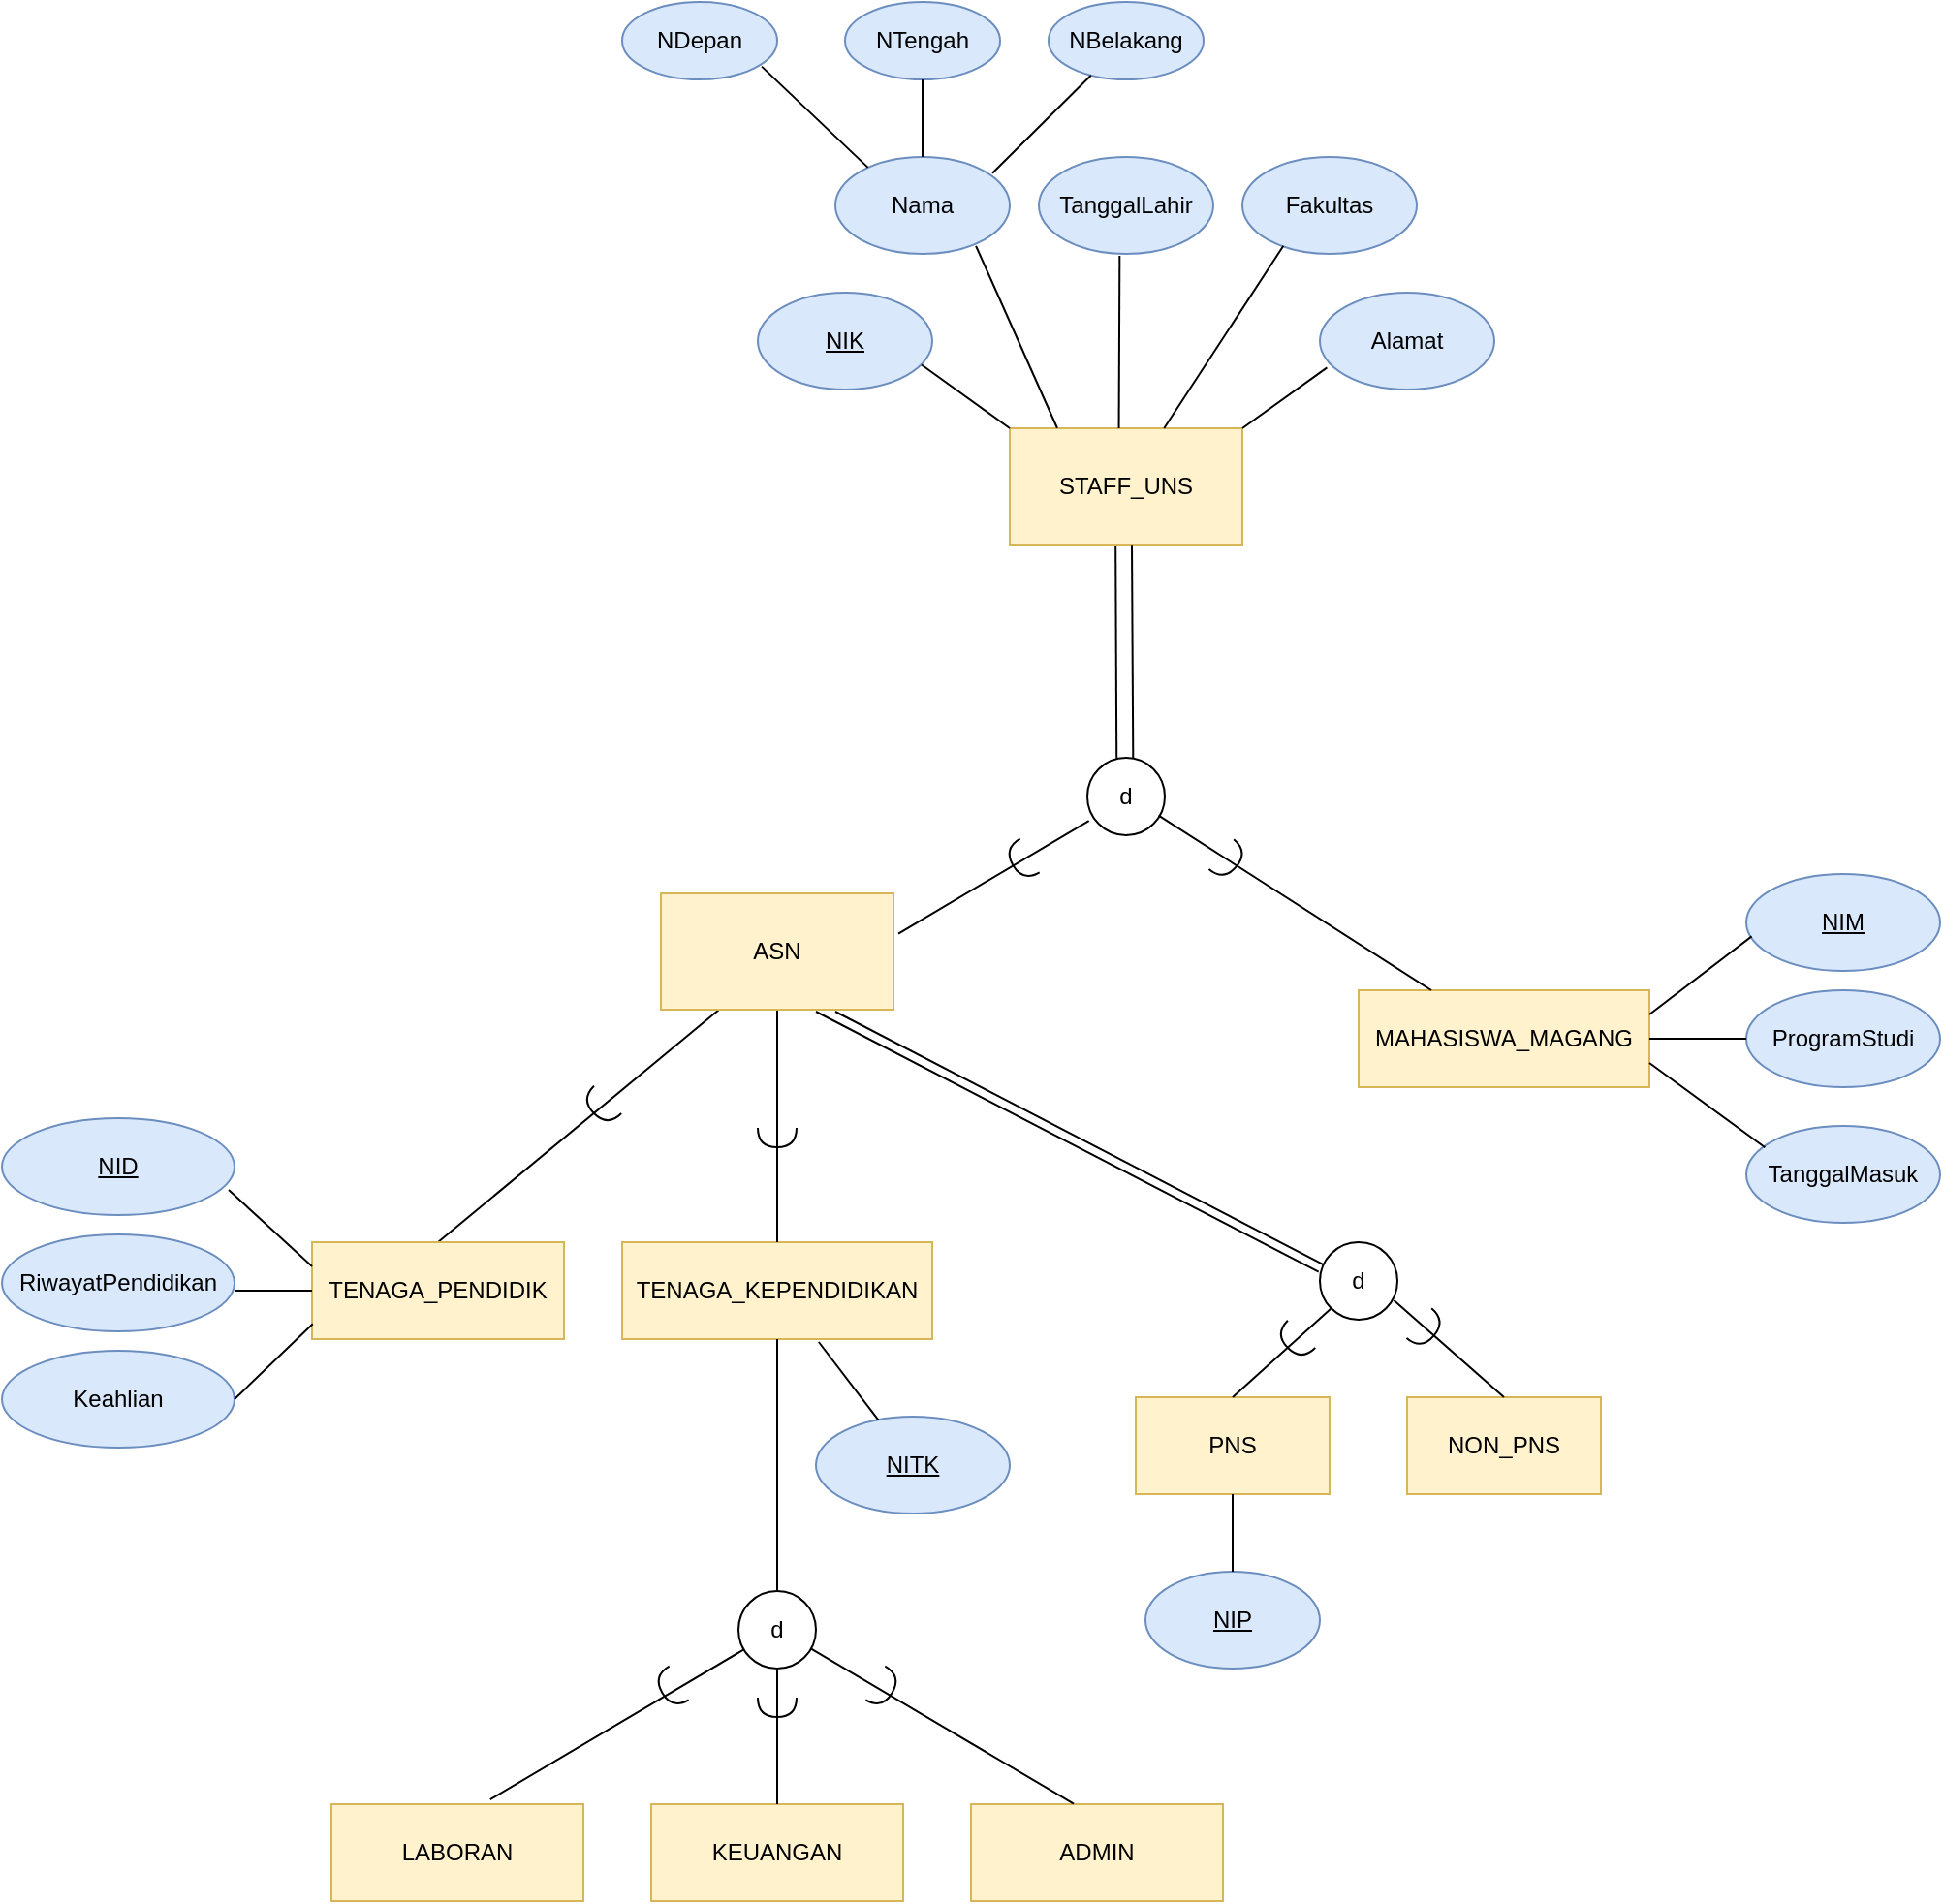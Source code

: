 <mxfile version="15.2.5" type="github">
  <diagram id="R2lEEEUBdFMjLlhIrx00" name="Page-1">
    <mxGraphModel dx="2881" dy="1149" grid="1" gridSize="10" guides="1" tooltips="1" connect="1" arrows="1" fold="1" page="1" pageScale="1" pageWidth="850" pageHeight="1100" math="0" shadow="0" extFonts="Permanent Marker^https://fonts.googleapis.com/css?family=Permanent+Marker">
      <root>
        <mxCell id="0" />
        <mxCell id="1" parent="0" />
        <mxCell id="0YWBP48tjj2sf-CFU7Rv-2" value="STAFF_UNS" style="rounded=0;whiteSpace=wrap;html=1;fillColor=#fff2cc;strokeColor=#d6b656;" vertex="1" parent="1">
          <mxGeometry x="220" y="270" width="120" height="60" as="geometry" />
        </mxCell>
        <mxCell id="0YWBP48tjj2sf-CFU7Rv-5" value="Nama" style="ellipse;whiteSpace=wrap;html=1;fillColor=#dae8fc;strokeColor=#6c8ebf;" vertex="1" parent="1">
          <mxGeometry x="130" y="130" width="90" height="50" as="geometry" />
        </mxCell>
        <mxCell id="0YWBP48tjj2sf-CFU7Rv-6" value="Fakultas" style="ellipse;whiteSpace=wrap;html=1;fillColor=#dae8fc;strokeColor=#6c8ebf;" vertex="1" parent="1">
          <mxGeometry x="340" y="130" width="90" height="50" as="geometry" />
        </mxCell>
        <mxCell id="0YWBP48tjj2sf-CFU7Rv-7" value="TanggalLahir" style="ellipse;whiteSpace=wrap;html=1;fillColor=#dae8fc;strokeColor=#6c8ebf;" vertex="1" parent="1">
          <mxGeometry x="235" y="130" width="90" height="50" as="geometry" />
        </mxCell>
        <mxCell id="0YWBP48tjj2sf-CFU7Rv-8" value="&lt;u&gt;NIK&lt;/u&gt;" style="ellipse;whiteSpace=wrap;html=1;fillColor=#dae8fc;strokeColor=#6c8ebf;" vertex="1" parent="1">
          <mxGeometry x="90" y="200" width="90" height="50" as="geometry" />
        </mxCell>
        <mxCell id="0YWBP48tjj2sf-CFU7Rv-9" value="Alamat" style="ellipse;whiteSpace=wrap;html=1;fillColor=#dae8fc;strokeColor=#6c8ebf;" vertex="1" parent="1">
          <mxGeometry x="380" y="200" width="90" height="50" as="geometry" />
        </mxCell>
        <mxCell id="0YWBP48tjj2sf-CFU7Rv-10" value="" style="endArrow=none;html=1;exitX=0;exitY=0;exitDx=0;exitDy=0;entryX=0.939;entryY=0.745;entryDx=0;entryDy=0;entryPerimeter=0;" edge="1" parent="1" source="0YWBP48tjj2sf-CFU7Rv-2" target="0YWBP48tjj2sf-CFU7Rv-8">
          <mxGeometry width="50" height="50" relative="1" as="geometry">
            <mxPoint x="300" y="250" as="sourcePoint" />
            <mxPoint x="350" y="200" as="targetPoint" />
          </mxGeometry>
        </mxCell>
        <mxCell id="0YWBP48tjj2sf-CFU7Rv-11" value="" style="endArrow=none;html=1;entryX=0.041;entryY=0.774;entryDx=0;entryDy=0;exitX=1;exitY=0;exitDx=0;exitDy=0;entryPerimeter=0;" edge="1" parent="1" source="0YWBP48tjj2sf-CFU7Rv-2" target="0YWBP48tjj2sf-CFU7Rv-9">
          <mxGeometry width="50" height="50" relative="1" as="geometry">
            <mxPoint x="340" y="230" as="sourcePoint" />
            <mxPoint x="350" y="200" as="targetPoint" />
          </mxGeometry>
        </mxCell>
        <mxCell id="0YWBP48tjj2sf-CFU7Rv-12" value="" style="endArrow=none;html=1;entryX=0.235;entryY=0.918;entryDx=0;entryDy=0;entryPerimeter=0;" edge="1" parent="1" source="0YWBP48tjj2sf-CFU7Rv-2" target="0YWBP48tjj2sf-CFU7Rv-6">
          <mxGeometry width="50" height="50" relative="1" as="geometry">
            <mxPoint x="320" y="219" as="sourcePoint" />
            <mxPoint x="350" y="200" as="targetPoint" />
          </mxGeometry>
        </mxCell>
        <mxCell id="0YWBP48tjj2sf-CFU7Rv-13" value="" style="endArrow=none;html=1;entryX=0.806;entryY=0.918;entryDx=0;entryDy=0;entryPerimeter=0;exitX=0.204;exitY=-0.002;exitDx=0;exitDy=0;exitPerimeter=0;" edge="1" parent="1" source="0YWBP48tjj2sf-CFU7Rv-2" target="0YWBP48tjj2sf-CFU7Rv-5">
          <mxGeometry width="50" height="50" relative="1" as="geometry">
            <mxPoint x="160" y="230" as="sourcePoint" />
            <mxPoint x="210" y="180" as="targetPoint" />
          </mxGeometry>
        </mxCell>
        <mxCell id="0YWBP48tjj2sf-CFU7Rv-14" value="" style="endArrow=none;html=1;entryX=0.463;entryY=1.021;entryDx=0;entryDy=0;entryPerimeter=0;exitX=0.469;exitY=0;exitDx=0;exitDy=0;exitPerimeter=0;" edge="1" parent="1" source="0YWBP48tjj2sf-CFU7Rv-2" target="0YWBP48tjj2sf-CFU7Rv-7">
          <mxGeometry width="50" height="50" relative="1" as="geometry">
            <mxPoint x="300" y="250" as="sourcePoint" />
            <mxPoint x="350" y="200" as="targetPoint" />
          </mxGeometry>
        </mxCell>
        <mxCell id="0YWBP48tjj2sf-CFU7Rv-15" value="NDepan" style="ellipse;whiteSpace=wrap;html=1;fillColor=#dae8fc;strokeColor=#6c8ebf;" vertex="1" parent="1">
          <mxGeometry x="20" y="50" width="80" height="40" as="geometry" />
        </mxCell>
        <mxCell id="0YWBP48tjj2sf-CFU7Rv-16" value="NTengah" style="ellipse;whiteSpace=wrap;html=1;fillColor=#dae8fc;strokeColor=#6c8ebf;" vertex="1" parent="1">
          <mxGeometry x="135" y="50" width="80" height="40" as="geometry" />
        </mxCell>
        <mxCell id="0YWBP48tjj2sf-CFU7Rv-17" value="NBelakang" style="ellipse;whiteSpace=wrap;html=1;fillColor=#dae8fc;strokeColor=#6c8ebf;" vertex="1" parent="1">
          <mxGeometry x="240" y="50" width="80" height="40" as="geometry" />
        </mxCell>
        <mxCell id="0YWBP48tjj2sf-CFU7Rv-18" value="" style="endArrow=none;html=1;entryX=0.9;entryY=0.833;entryDx=0;entryDy=0;entryPerimeter=0;exitX=0.187;exitY=0.109;exitDx=0;exitDy=0;exitPerimeter=0;" edge="1" parent="1" source="0YWBP48tjj2sf-CFU7Rv-5" target="0YWBP48tjj2sf-CFU7Rv-15">
          <mxGeometry width="50" height="50" relative="1" as="geometry">
            <mxPoint x="300" y="160" as="sourcePoint" />
            <mxPoint x="350" y="110" as="targetPoint" />
          </mxGeometry>
        </mxCell>
        <mxCell id="0YWBP48tjj2sf-CFU7Rv-19" value="" style="endArrow=none;html=1;exitX=0.9;exitY=0.167;exitDx=0;exitDy=0;exitPerimeter=0;" edge="1" parent="1" source="0YWBP48tjj2sf-CFU7Rv-5" target="0YWBP48tjj2sf-CFU7Rv-17">
          <mxGeometry width="50" height="50" relative="1" as="geometry">
            <mxPoint x="300" y="160" as="sourcePoint" />
            <mxPoint x="350" y="110" as="targetPoint" />
          </mxGeometry>
        </mxCell>
        <mxCell id="0YWBP48tjj2sf-CFU7Rv-20" value="" style="endArrow=none;html=1;entryX=0.5;entryY=1;entryDx=0;entryDy=0;" edge="1" parent="1" source="0YWBP48tjj2sf-CFU7Rv-5" target="0YWBP48tjj2sf-CFU7Rv-16">
          <mxGeometry width="50" height="50" relative="1" as="geometry">
            <mxPoint x="300" y="160" as="sourcePoint" />
            <mxPoint x="350" y="110" as="targetPoint" />
          </mxGeometry>
        </mxCell>
        <mxCell id="0YWBP48tjj2sf-CFU7Rv-29" value="" style="endArrow=none;html=1;entryX=0.25;entryY=1;entryDx=0;entryDy=0;exitX=0.5;exitY=0;exitDx=0;exitDy=0;" edge="1" parent="1" source="0YWBP48tjj2sf-CFU7Rv-44" target="0YWBP48tjj2sf-CFU7Rv-67">
          <mxGeometry width="50" height="50" relative="1" as="geometry">
            <mxPoint x="630" y="410" as="sourcePoint" />
            <mxPoint x="680" y="360" as="targetPoint" />
          </mxGeometry>
        </mxCell>
        <mxCell id="0YWBP48tjj2sf-CFU7Rv-33" value="d" style="ellipse;whiteSpace=wrap;html=1;aspect=fixed;" vertex="1" parent="1">
          <mxGeometry x="260" y="440" width="40" height="40" as="geometry" />
        </mxCell>
        <mxCell id="0YWBP48tjj2sf-CFU7Rv-34" value="" style="endArrow=none;html=1;entryX=0.591;entryY=0.002;entryDx=0;entryDy=0;entryPerimeter=0;exitX=0.525;exitY=1.002;exitDx=0;exitDy=0;exitPerimeter=0;" edge="1" parent="1" target="0YWBP48tjj2sf-CFU7Rv-33" source="0YWBP48tjj2sf-CFU7Rv-2">
          <mxGeometry width="50" height="50" relative="1" as="geometry">
            <mxPoint x="284" y="331" as="sourcePoint" />
            <mxPoint x="290" y="430.36" as="targetPoint" />
          </mxGeometry>
        </mxCell>
        <mxCell id="0YWBP48tjj2sf-CFU7Rv-35" value="" style="endArrow=none;html=1;exitX=0.455;exitY=1.01;exitDx=0;exitDy=0;exitPerimeter=0;entryX=0.378;entryY=0.01;entryDx=0;entryDy=0;entryPerimeter=0;" edge="1" parent="1" target="0YWBP48tjj2sf-CFU7Rv-33" source="0YWBP48tjj2sf-CFU7Rv-2">
          <mxGeometry width="50" height="50" relative="1" as="geometry">
            <mxPoint x="273.04" y="330" as="sourcePoint" />
            <mxPoint x="275" y="441" as="targetPoint" />
          </mxGeometry>
        </mxCell>
        <mxCell id="0YWBP48tjj2sf-CFU7Rv-42" value="TENAGA_KEPENDIDIKAN" style="rounded=0;whiteSpace=wrap;html=1;fillColor=#fff2cc;strokeColor=#d6b656;" vertex="1" parent="1">
          <mxGeometry x="20" y="690" width="160" height="50" as="geometry" />
        </mxCell>
        <mxCell id="0YWBP48tjj2sf-CFU7Rv-43" value="MAHASISWA_MAGANG" style="rounded=0;whiteSpace=wrap;html=1;fillColor=#fff2cc;strokeColor=#d6b656;" vertex="1" parent="1">
          <mxGeometry x="400" y="560" width="150" height="50" as="geometry" />
        </mxCell>
        <mxCell id="0YWBP48tjj2sf-CFU7Rv-44" value="TENAGA_PENDIDIK" style="rounded=0;whiteSpace=wrap;html=1;fillColor=#fff2cc;strokeColor=#d6b656;" vertex="1" parent="1">
          <mxGeometry x="-140" y="690" width="130" height="50" as="geometry" />
        </mxCell>
        <mxCell id="0YWBP48tjj2sf-CFU7Rv-45" value="" style="endArrow=none;html=1;entryX=0.975;entryY=0.74;entryDx=0;entryDy=0;entryPerimeter=0;exitX=0;exitY=0.25;exitDx=0;exitDy=0;" edge="1" parent="1" source="0YWBP48tjj2sf-CFU7Rv-44" target="0YWBP48tjj2sf-CFU7Rv-49">
          <mxGeometry width="50" height="50" relative="1" as="geometry">
            <mxPoint x="-20" y="840" as="sourcePoint" />
            <mxPoint x="30" y="790" as="targetPoint" />
          </mxGeometry>
        </mxCell>
        <mxCell id="0YWBP48tjj2sf-CFU7Rv-46" value="" style="endArrow=none;html=1;entryX=0.92;entryY=0.746;entryDx=0;entryDy=0;entryPerimeter=0;exitX=0.25;exitY=0;exitDx=0;exitDy=0;" edge="1" parent="1" source="0YWBP48tjj2sf-CFU7Rv-43" target="0YWBP48tjj2sf-CFU7Rv-33">
          <mxGeometry width="50" height="50" relative="1" as="geometry">
            <mxPoint x="240" y="580" as="sourcePoint" />
            <mxPoint x="290" y="530" as="targetPoint" />
          </mxGeometry>
        </mxCell>
        <mxCell id="0YWBP48tjj2sf-CFU7Rv-47" value="" style="endArrow=none;html=1;entryX=0.5;entryY=1;entryDx=0;entryDy=0;exitX=0.5;exitY=0;exitDx=0;exitDy=0;" edge="1" parent="1" source="0YWBP48tjj2sf-CFU7Rv-42" target="0YWBP48tjj2sf-CFU7Rv-67">
          <mxGeometry width="50" height="50" relative="1" as="geometry">
            <mxPoint x="60" y="710" as="sourcePoint" />
            <mxPoint x="100" y="610" as="targetPoint" />
          </mxGeometry>
        </mxCell>
        <mxCell id="0YWBP48tjj2sf-CFU7Rv-49" value="&lt;u&gt;NID&lt;/u&gt;" style="ellipse;whiteSpace=wrap;html=1;fillColor=#dae8fc;strokeColor=#6c8ebf;" vertex="1" parent="1">
          <mxGeometry x="-300" y="626" width="120" height="50" as="geometry" />
        </mxCell>
        <mxCell id="0YWBP48tjj2sf-CFU7Rv-50" value="RiwayatPendidikan" style="ellipse;whiteSpace=wrap;html=1;fillColor=#dae8fc;strokeColor=#6c8ebf;" vertex="1" parent="1">
          <mxGeometry x="-300" y="686" width="120" height="50" as="geometry" />
        </mxCell>
        <mxCell id="0YWBP48tjj2sf-CFU7Rv-51" value="Keahlian" style="ellipse;whiteSpace=wrap;html=1;fillColor=#dae8fc;strokeColor=#6c8ebf;" vertex="1" parent="1">
          <mxGeometry x="-300" y="746" width="120" height="50" as="geometry" />
        </mxCell>
        <mxCell id="0YWBP48tjj2sf-CFU7Rv-52" value="" style="endArrow=none;html=1;startArrow=none;" edge="1" parent="1" source="0YWBP48tjj2sf-CFU7Rv-58">
          <mxGeometry width="50" height="50" relative="1" as="geometry">
            <mxPoint x="110" y="846" as="sourcePoint" />
            <mxPoint x="160" y="796" as="targetPoint" />
          </mxGeometry>
        </mxCell>
        <mxCell id="0YWBP48tjj2sf-CFU7Rv-53" value="" style="endArrow=none;html=1;entryX=1;entryY=0.5;entryDx=0;entryDy=0;exitX=0.003;exitY=0.843;exitDx=0;exitDy=0;exitPerimeter=0;" edge="1" parent="1" source="0YWBP48tjj2sf-CFU7Rv-44" target="0YWBP48tjj2sf-CFU7Rv-51">
          <mxGeometry width="50" height="50" relative="1" as="geometry">
            <mxPoint x="10" y="710" as="sourcePoint" />
            <mxPoint x="60" y="660" as="targetPoint" />
          </mxGeometry>
        </mxCell>
        <mxCell id="0YWBP48tjj2sf-CFU7Rv-54" value="" style="endArrow=none;html=1;entryX=1.004;entryY=0.58;entryDx=0;entryDy=0;entryPerimeter=0;exitX=0;exitY=0.5;exitDx=0;exitDy=0;" edge="1" parent="1" source="0YWBP48tjj2sf-CFU7Rv-44" target="0YWBP48tjj2sf-CFU7Rv-50">
          <mxGeometry width="50" height="50" relative="1" as="geometry">
            <mxPoint x="-150" y="719" as="sourcePoint" />
            <mxPoint x="60" y="660" as="targetPoint" />
          </mxGeometry>
        </mxCell>
        <mxCell id="0YWBP48tjj2sf-CFU7Rv-55" value="&lt;u&gt;NIM&lt;/u&gt;" style="ellipse;whiteSpace=wrap;html=1;fillColor=#dae8fc;strokeColor=#6c8ebf;" vertex="1" parent="1">
          <mxGeometry x="600" y="500" width="100" height="50" as="geometry" />
        </mxCell>
        <mxCell id="0YWBP48tjj2sf-CFU7Rv-56" value="ProgramStudi" style="ellipse;whiteSpace=wrap;html=1;fillColor=#dae8fc;strokeColor=#6c8ebf;" vertex="1" parent="1">
          <mxGeometry x="600" y="560" width="100" height="50" as="geometry" />
        </mxCell>
        <mxCell id="0YWBP48tjj2sf-CFU7Rv-57" value="TanggalMasuk" style="ellipse;whiteSpace=wrap;html=1;fillColor=#dae8fc;strokeColor=#6c8ebf;" vertex="1" parent="1">
          <mxGeometry x="600" y="630" width="100" height="50" as="geometry" />
        </mxCell>
        <mxCell id="0YWBP48tjj2sf-CFU7Rv-58" value="&lt;u&gt;NITK&lt;/u&gt;" style="ellipse;whiteSpace=wrap;html=1;fillColor=#dae8fc;strokeColor=#6c8ebf;" vertex="1" parent="1">
          <mxGeometry x="120" y="780" width="100" height="50" as="geometry" />
        </mxCell>
        <mxCell id="0YWBP48tjj2sf-CFU7Rv-59" value="" style="endArrow=none;html=1;exitX=0.634;exitY=1.03;exitDx=0;exitDy=0;exitPerimeter=0;" edge="1" parent="1" source="0YWBP48tjj2sf-CFU7Rv-42" target="0YWBP48tjj2sf-CFU7Rv-58">
          <mxGeometry width="50" height="50" relative="1" as="geometry">
            <mxPoint x="110" y="846" as="sourcePoint" />
            <mxPoint x="160" y="796" as="targetPoint" />
          </mxGeometry>
        </mxCell>
        <mxCell id="0YWBP48tjj2sf-CFU7Rv-60" value="d" style="ellipse;whiteSpace=wrap;html=1;aspect=fixed;" vertex="1" parent="1">
          <mxGeometry x="80" y="870" width="40" height="40" as="geometry" />
        </mxCell>
        <mxCell id="0YWBP48tjj2sf-CFU7Rv-61" value="" style="endArrow=none;html=1;entryX=0.097;entryY=0.223;entryDx=0;entryDy=0;entryPerimeter=0;exitX=1;exitY=0.75;exitDx=0;exitDy=0;" edge="1" parent="1" source="0YWBP48tjj2sf-CFU7Rv-43" target="0YWBP48tjj2sf-CFU7Rv-57">
          <mxGeometry width="50" height="50" relative="1" as="geometry">
            <mxPoint x="490" y="540" as="sourcePoint" />
            <mxPoint x="540" y="490" as="targetPoint" />
          </mxGeometry>
        </mxCell>
        <mxCell id="0YWBP48tjj2sf-CFU7Rv-62" value="" style="endArrow=none;html=1;entryX=0;entryY=0.5;entryDx=0;entryDy=0;exitX=1;exitY=0.5;exitDx=0;exitDy=0;" edge="1" parent="1" source="0YWBP48tjj2sf-CFU7Rv-43" target="0YWBP48tjj2sf-CFU7Rv-56">
          <mxGeometry width="50" height="50" relative="1" as="geometry">
            <mxPoint x="490" y="540" as="sourcePoint" />
            <mxPoint x="540" y="490" as="targetPoint" />
          </mxGeometry>
        </mxCell>
        <mxCell id="0YWBP48tjj2sf-CFU7Rv-63" value="" style="endArrow=none;html=1;entryX=0.028;entryY=0.644;entryDx=0;entryDy=0;entryPerimeter=0;exitX=1;exitY=0.25;exitDx=0;exitDy=0;" edge="1" parent="1" source="0YWBP48tjj2sf-CFU7Rv-43" target="0YWBP48tjj2sf-CFU7Rv-55">
          <mxGeometry width="50" height="50" relative="1" as="geometry">
            <mxPoint x="490" y="540" as="sourcePoint" />
            <mxPoint x="540" y="490" as="targetPoint" />
          </mxGeometry>
        </mxCell>
        <mxCell id="0YWBP48tjj2sf-CFU7Rv-64" value="" style="endArrow=none;html=1;entryX=0.5;entryY=0;entryDx=0;entryDy=0;exitX=0.5;exitY=1;exitDx=0;exitDy=0;" edge="1" parent="1" source="0YWBP48tjj2sf-CFU7Rv-42" target="0YWBP48tjj2sf-CFU7Rv-60">
          <mxGeometry width="50" height="50" relative="1" as="geometry">
            <mxPoint x="310" y="670" as="sourcePoint" />
            <mxPoint x="360" y="620" as="targetPoint" />
          </mxGeometry>
        </mxCell>
        <mxCell id="0YWBP48tjj2sf-CFU7Rv-65" value="KEUANGAN" style="rounded=0;whiteSpace=wrap;html=1;fillColor=#fff2cc;strokeColor=#d6b656;" vertex="1" parent="1">
          <mxGeometry x="35" y="980" width="130" height="50" as="geometry" />
        </mxCell>
        <mxCell id="0YWBP48tjj2sf-CFU7Rv-67" value="ASN" style="rounded=0;whiteSpace=wrap;html=1;fillColor=#fff2cc;strokeColor=#d6b656;" vertex="1" parent="1">
          <mxGeometry x="40" y="510" width="120" height="60" as="geometry" />
        </mxCell>
        <mxCell id="0YWBP48tjj2sf-CFU7Rv-68" value="d" style="ellipse;whiteSpace=wrap;html=1;aspect=fixed;" vertex="1" parent="1">
          <mxGeometry x="380" y="690" width="40" height="40" as="geometry" />
        </mxCell>
        <mxCell id="0YWBP48tjj2sf-CFU7Rv-69" value="" style="endArrow=none;html=1;entryX=0.045;entryY=0.29;entryDx=0;entryDy=0;entryPerimeter=0;" edge="1" target="0YWBP48tjj2sf-CFU7Rv-68" parent="1">
          <mxGeometry width="50" height="50" relative="1" as="geometry">
            <mxPoint x="130" y="571" as="sourcePoint" />
            <mxPoint x="380" y="700" as="targetPoint" />
          </mxGeometry>
        </mxCell>
        <mxCell id="0YWBP48tjj2sf-CFU7Rv-70" value="" style="endArrow=none;html=1;entryX=-0.016;entryY=0.383;entryDx=0;entryDy=0;entryPerimeter=0;" edge="1" target="0YWBP48tjj2sf-CFU7Rv-68" parent="1">
          <mxGeometry width="50" height="50" relative="1" as="geometry">
            <mxPoint x="120" y="571" as="sourcePoint" />
            <mxPoint x="-80" y="600" as="targetPoint" />
          </mxGeometry>
        </mxCell>
        <mxCell id="0YWBP48tjj2sf-CFU7Rv-75" value="PNS" style="rounded=0;whiteSpace=wrap;html=1;fillColor=#fff2cc;strokeColor=#d6b656;" vertex="1" parent="1">
          <mxGeometry x="285" y="770" width="100" height="50" as="geometry" />
        </mxCell>
        <mxCell id="0YWBP48tjj2sf-CFU7Rv-76" value="NON_PNS" style="rounded=0;whiteSpace=wrap;html=1;fillColor=#fff2cc;strokeColor=#d6b656;" vertex="1" parent="1">
          <mxGeometry x="425" y="770" width="100" height="50" as="geometry" />
        </mxCell>
        <mxCell id="0YWBP48tjj2sf-CFU7Rv-77" value="&lt;u&gt;NIP&lt;/u&gt;" style="ellipse;whiteSpace=wrap;html=1;fillColor=#dae8fc;strokeColor=#6c8ebf;" vertex="1" parent="1">
          <mxGeometry x="290" y="860" width="90" height="50" as="geometry" />
        </mxCell>
        <mxCell id="0YWBP48tjj2sf-CFU7Rv-78" value="" style="endArrow=none;html=1;entryX=0.5;entryY=0;entryDx=0;entryDy=0;exitX=0.5;exitY=1;exitDx=0;exitDy=0;" edge="1" parent="1" source="0YWBP48tjj2sf-CFU7Rv-75" target="0YWBP48tjj2sf-CFU7Rv-77">
          <mxGeometry width="50" height="50" relative="1" as="geometry">
            <mxPoint x="125" y="770" as="sourcePoint" />
            <mxPoint x="175" y="720" as="targetPoint" />
          </mxGeometry>
        </mxCell>
        <mxCell id="0YWBP48tjj2sf-CFU7Rv-79" value="" style="endArrow=none;html=1;entryX=0;entryY=1;entryDx=0;entryDy=0;exitX=0.5;exitY=0;exitDx=0;exitDy=0;" edge="1" parent="1" source="0YWBP48tjj2sf-CFU7Rv-75" target="0YWBP48tjj2sf-CFU7Rv-68">
          <mxGeometry width="50" height="50" relative="1" as="geometry">
            <mxPoint x="170" y="600" as="sourcePoint" />
            <mxPoint x="220" y="550" as="targetPoint" />
          </mxGeometry>
        </mxCell>
        <mxCell id="0YWBP48tjj2sf-CFU7Rv-80" value="" style="endArrow=none;html=1;entryX=0.5;entryY=0;entryDx=0;entryDy=0;exitX=0.955;exitY=0.75;exitDx=0;exitDy=0;exitPerimeter=0;" edge="1" parent="1" source="0YWBP48tjj2sf-CFU7Rv-68" target="0YWBP48tjj2sf-CFU7Rv-76">
          <mxGeometry width="50" height="50" relative="1" as="geometry">
            <mxPoint x="170" y="600" as="sourcePoint" />
            <mxPoint x="220" y="550" as="targetPoint" />
          </mxGeometry>
        </mxCell>
        <mxCell id="0YWBP48tjj2sf-CFU7Rv-81" value="" style="endArrow=none;html=1;entryX=0.021;entryY=0.813;entryDx=0;entryDy=0;entryPerimeter=0;exitX=1.021;exitY=0.347;exitDx=0;exitDy=0;exitPerimeter=0;" edge="1" parent="1" source="0YWBP48tjj2sf-CFU7Rv-67" target="0YWBP48tjj2sf-CFU7Rv-33">
          <mxGeometry width="50" height="50" relative="1" as="geometry">
            <mxPoint x="170" y="600" as="sourcePoint" />
            <mxPoint x="220" y="550" as="targetPoint" />
          </mxGeometry>
        </mxCell>
        <mxCell id="0YWBP48tjj2sf-CFU7Rv-82" value="LABORAN" style="rounded=0;whiteSpace=wrap;html=1;fillColor=#fff2cc;strokeColor=#d6b656;" vertex="1" parent="1">
          <mxGeometry x="-130" y="980" width="130" height="50" as="geometry" />
        </mxCell>
        <mxCell id="0YWBP48tjj2sf-CFU7Rv-83" value="ADMIN" style="rounded=0;whiteSpace=wrap;html=1;fillColor=#fff2cc;strokeColor=#d6b656;" vertex="1" parent="1">
          <mxGeometry x="200" y="980" width="130" height="50" as="geometry" />
        </mxCell>
        <mxCell id="0YWBP48tjj2sf-CFU7Rv-84" value="" style="endArrow=none;html=1;entryX=0.408;entryY=-0.003;entryDx=0;entryDy=0;entryPerimeter=0;exitX=0.939;exitY=0.746;exitDx=0;exitDy=0;exitPerimeter=0;" edge="1" parent="1" source="0YWBP48tjj2sf-CFU7Rv-60" target="0YWBP48tjj2sf-CFU7Rv-83">
          <mxGeometry width="50" height="50" relative="1" as="geometry">
            <mxPoint x="120" y="910" as="sourcePoint" />
            <mxPoint x="170" y="860" as="targetPoint" />
          </mxGeometry>
        </mxCell>
        <mxCell id="0YWBP48tjj2sf-CFU7Rv-85" value="" style="endArrow=none;html=1;entryX=0.5;entryY=0;entryDx=0;entryDy=0;" edge="1" parent="1" source="0YWBP48tjj2sf-CFU7Rv-60" target="0YWBP48tjj2sf-CFU7Rv-65">
          <mxGeometry width="50" height="50" relative="1" as="geometry">
            <mxPoint x="120" y="910" as="sourcePoint" />
            <mxPoint x="170" y="860" as="targetPoint" />
          </mxGeometry>
        </mxCell>
        <mxCell id="0YWBP48tjj2sf-CFU7Rv-86" value="" style="endArrow=none;html=1;exitX=0.63;exitY=-0.049;exitDx=0;exitDy=0;exitPerimeter=0;" edge="1" parent="1" source="0YWBP48tjj2sf-CFU7Rv-82" target="0YWBP48tjj2sf-CFU7Rv-60">
          <mxGeometry width="50" height="50" relative="1" as="geometry">
            <mxPoint x="120" y="910" as="sourcePoint" />
            <mxPoint x="170" y="860" as="targetPoint" />
          </mxGeometry>
        </mxCell>
        <mxCell id="0YWBP48tjj2sf-CFU7Rv-91" value="" style="shape=requiredInterface;html=1;verticalLabelPosition=bottom;rotation=90;" vertex="1" parent="1">
          <mxGeometry x="95" y="920" width="10" height="20" as="geometry" />
        </mxCell>
        <mxCell id="0YWBP48tjj2sf-CFU7Rv-93" value="" style="shape=requiredInterface;html=1;verticalLabelPosition=bottom;rotation=90;" vertex="1" parent="1">
          <mxGeometry x="95" y="626" width="10" height="20" as="geometry" />
        </mxCell>
        <mxCell id="0YWBP48tjj2sf-CFU7Rv-94" value="" style="shape=requiredInterface;html=1;verticalLabelPosition=bottom;rotation=-210;" vertex="1" parent="1">
          <mxGeometry x="40" y="910" width="10" height="20" as="geometry" />
        </mxCell>
        <mxCell id="0YWBP48tjj2sf-CFU7Rv-95" value="" style="shape=requiredInterface;html=1;verticalLabelPosition=bottom;rotation=30;" vertex="1" parent="1">
          <mxGeometry x="150" y="910" width="10" height="20" as="geometry" />
        </mxCell>
        <mxCell id="0YWBP48tjj2sf-CFU7Rv-101" value="" style="shape=requiredInterface;html=1;verticalLabelPosition=bottom;rotation=135;" vertex="1" parent="1">
          <mxGeometry x="4" y="610" width="10" height="20" as="geometry" />
        </mxCell>
        <mxCell id="0YWBP48tjj2sf-CFU7Rv-104" value="" style="shape=requiredInterface;html=1;verticalLabelPosition=bottom;rotation=135;" vertex="1" parent="1">
          <mxGeometry x="362" y="731" width="10" height="20" as="geometry" />
        </mxCell>
        <mxCell id="0YWBP48tjj2sf-CFU7Rv-105" value="" style="shape=requiredInterface;html=1;verticalLabelPosition=bottom;rotation=40;" vertex="1" parent="1">
          <mxGeometry x="430" y="725" width="10" height="20" as="geometry" />
        </mxCell>
        <mxCell id="0YWBP48tjj2sf-CFU7Rv-106" value="" style="shape=requiredInterface;html=1;verticalLabelPosition=bottom;rotation=-210;" vertex="1" parent="1">
          <mxGeometry x="221" y="483" width="10" height="20" as="geometry" />
        </mxCell>
        <mxCell id="0YWBP48tjj2sf-CFU7Rv-107" value="" style="shape=requiredInterface;html=1;verticalLabelPosition=bottom;rotation=40;" vertex="1" parent="1">
          <mxGeometry x="328" y="483" width="10" height="20" as="geometry" />
        </mxCell>
      </root>
    </mxGraphModel>
  </diagram>
</mxfile>
